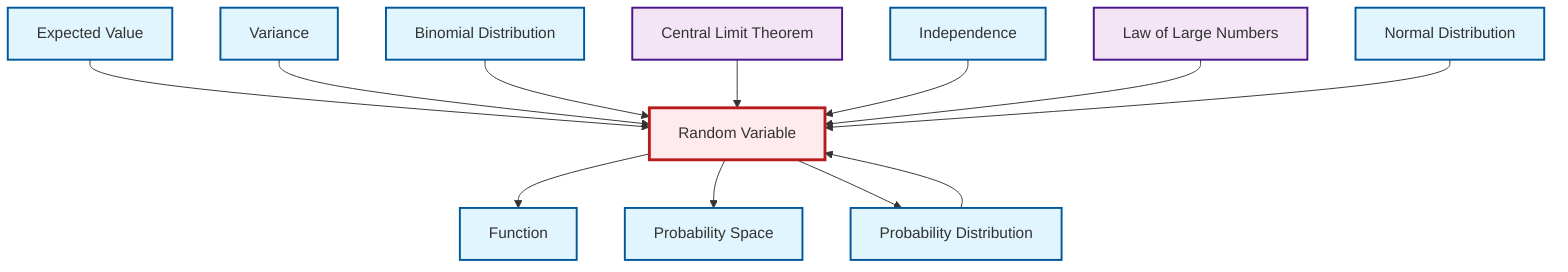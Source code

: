 graph TD
    classDef definition fill:#e1f5fe,stroke:#01579b,stroke-width:2px
    classDef theorem fill:#f3e5f5,stroke:#4a148c,stroke-width:2px
    classDef axiom fill:#fff3e0,stroke:#e65100,stroke-width:2px
    classDef example fill:#e8f5e9,stroke:#1b5e20,stroke-width:2px
    classDef current fill:#ffebee,stroke:#b71c1c,stroke-width:3px
    def-normal-distribution["Normal Distribution"]:::definition
    def-independence["Independence"]:::definition
    thm-law-of-large-numbers["Law of Large Numbers"]:::theorem
    def-binomial-distribution["Binomial Distribution"]:::definition
    def-probability-space["Probability Space"]:::definition
    thm-central-limit["Central Limit Theorem"]:::theorem
    def-variance["Variance"]:::definition
    def-probability-distribution["Probability Distribution"]:::definition
    def-random-variable["Random Variable"]:::definition
    def-expectation["Expected Value"]:::definition
    def-function["Function"]:::definition
    def-random-variable --> def-function
    def-expectation --> def-random-variable
    def-probability-distribution --> def-random-variable
    def-variance --> def-random-variable
    def-binomial-distribution --> def-random-variable
    def-random-variable --> def-probability-space
    thm-central-limit --> def-random-variable
    def-random-variable --> def-probability-distribution
    def-independence --> def-random-variable
    thm-law-of-large-numbers --> def-random-variable
    def-normal-distribution --> def-random-variable
    class def-random-variable current
